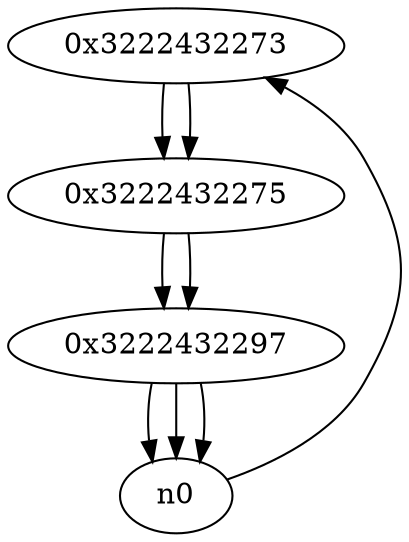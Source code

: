 digraph G{
/* nodes */
  n1 [label="0x3222432273"]
  n2 [label="0x3222432275"]
  n3 [label="0x3222432297"]
/* edges */
n1 -> n2;
n0 -> n1;
n2 -> n3;
n1 -> n2;
n3 -> n0;
n3 -> n0;
n3 -> n0;
n2 -> n3;
}
